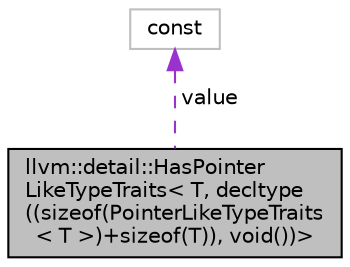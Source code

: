 digraph "llvm::detail::HasPointerLikeTypeTraits&lt; T, decltype((sizeof(PointerLikeTypeTraits&lt; T &gt;)+sizeof(T)), void())&gt;"
{
 // LATEX_PDF_SIZE
  bgcolor="transparent";
  edge [fontname="Helvetica",fontsize="10",labelfontname="Helvetica",labelfontsize="10"];
  node [fontname="Helvetica",fontsize="10",shape=record];
  Node1 [label="llvm::detail::HasPointer\lLikeTypeTraits\< T, decltype\l((sizeof(PointerLikeTypeTraits\l\< T \>)+sizeof(T)), void())\>",height=0.2,width=0.4,color="black", fillcolor="grey75", style="filled", fontcolor="black",tooltip=" "];
  Node2 -> Node1 [dir="back",color="darkorchid3",fontsize="10",style="dashed",label=" value" ,fontname="Helvetica"];
  Node2 [label="const",height=0.2,width=0.4,color="grey75",tooltip=" "];
}
